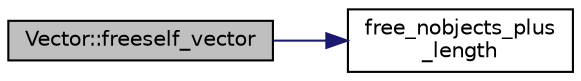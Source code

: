 digraph "Vector::freeself_vector"
{
  edge [fontname="Helvetica",fontsize="10",labelfontname="Helvetica",labelfontsize="10"];
  node [fontname="Helvetica",fontsize="10",shape=record];
  rankdir="LR";
  Node1476 [label="Vector::freeself_vector",height=0.2,width=0.4,color="black", fillcolor="grey75", style="filled", fontcolor="black"];
  Node1476 -> Node1477 [color="midnightblue",fontsize="10",style="solid",fontname="Helvetica"];
  Node1477 [label="free_nobjects_plus\l_length",height=0.2,width=0.4,color="black", fillcolor="white", style="filled",URL="$d9/d60/discreta_8h.html#a9fe9986097b58d1ade2867be95632efb"];
}
